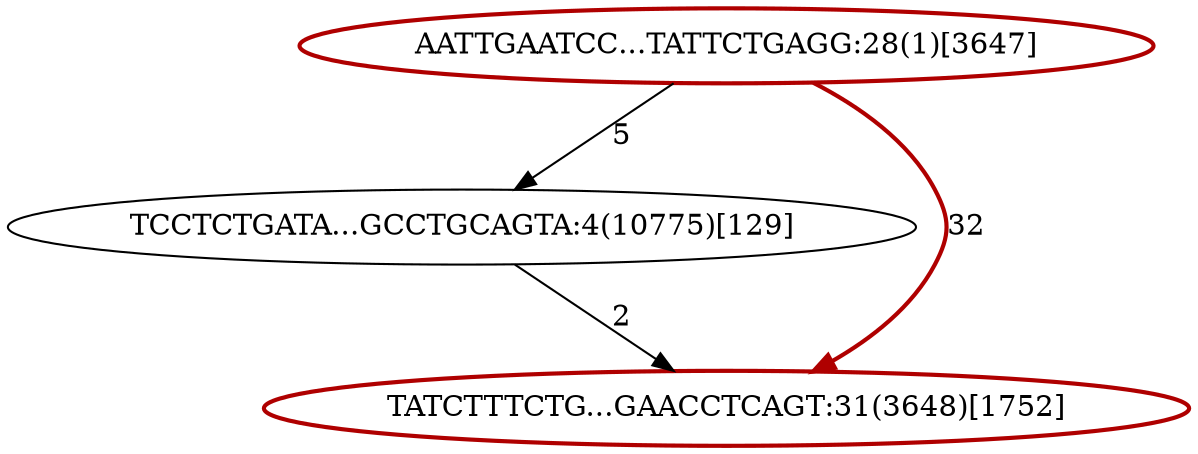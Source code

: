 digraph comp0{
1 [label="AATTGAATCC...TATTCTGAGG:28(1)[3647]" ,style=bold,color="#AF0000"]
1->10775[label=5]
1->3648[style=bold,label=32,color="#AF0000"]
10775 [label="TCCTCTGATA...GCCTGCAGTA:4(10775)[129]"]
10775->3648[label=2]
3648 [label="TATCTTTCTG...GAACCTCAGT:31(3648)[1752]" ,style=bold,color="#AF0000"]
}

